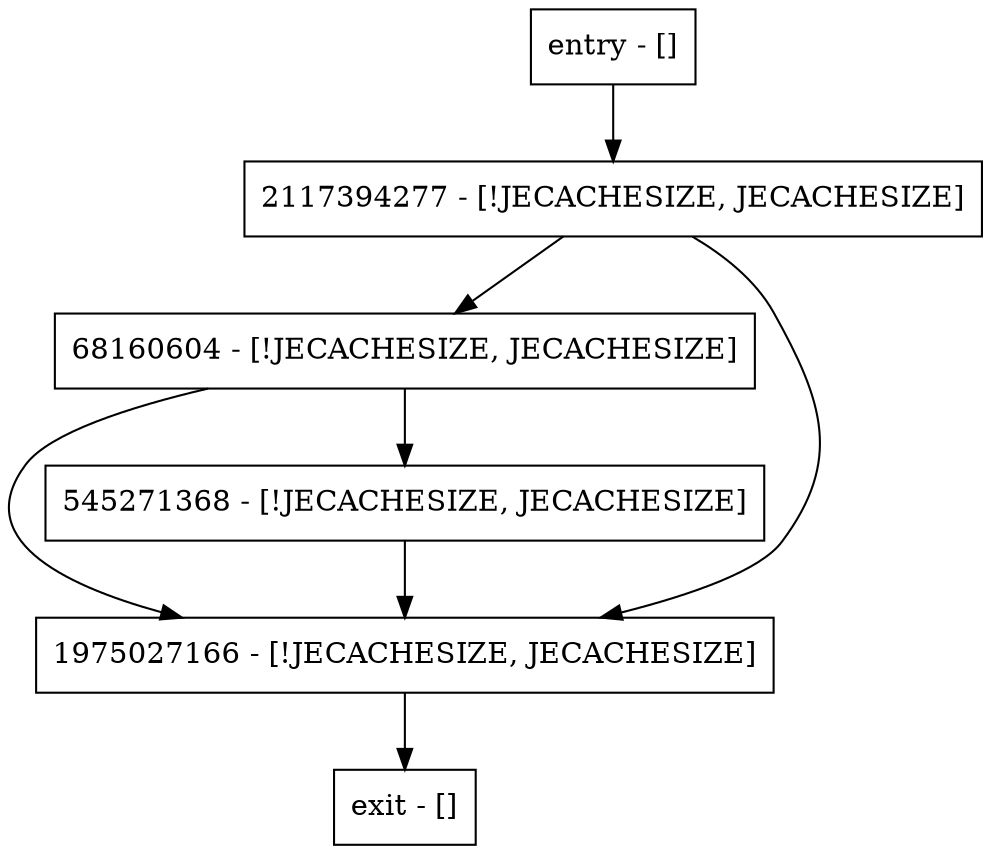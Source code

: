 digraph postFetchInit {
node [shape=record];
entry [label="entry - []"];
exit [label="exit - []"];
68160604 [label="68160604 - [!JECACHESIZE, JECACHESIZE]"];
1975027166 [label="1975027166 - [!JECACHESIZE, JECACHESIZE]"];
2117394277 [label="2117394277 - [!JECACHESIZE, JECACHESIZE]"];
545271368 [label="545271368 - [!JECACHESIZE, JECACHESIZE]"];
entry;
exit;
entry -> 2117394277;
68160604 -> 1975027166;
68160604 -> 545271368;
1975027166 -> exit;
2117394277 -> 68160604;
2117394277 -> 1975027166;
545271368 -> 1975027166;
}
